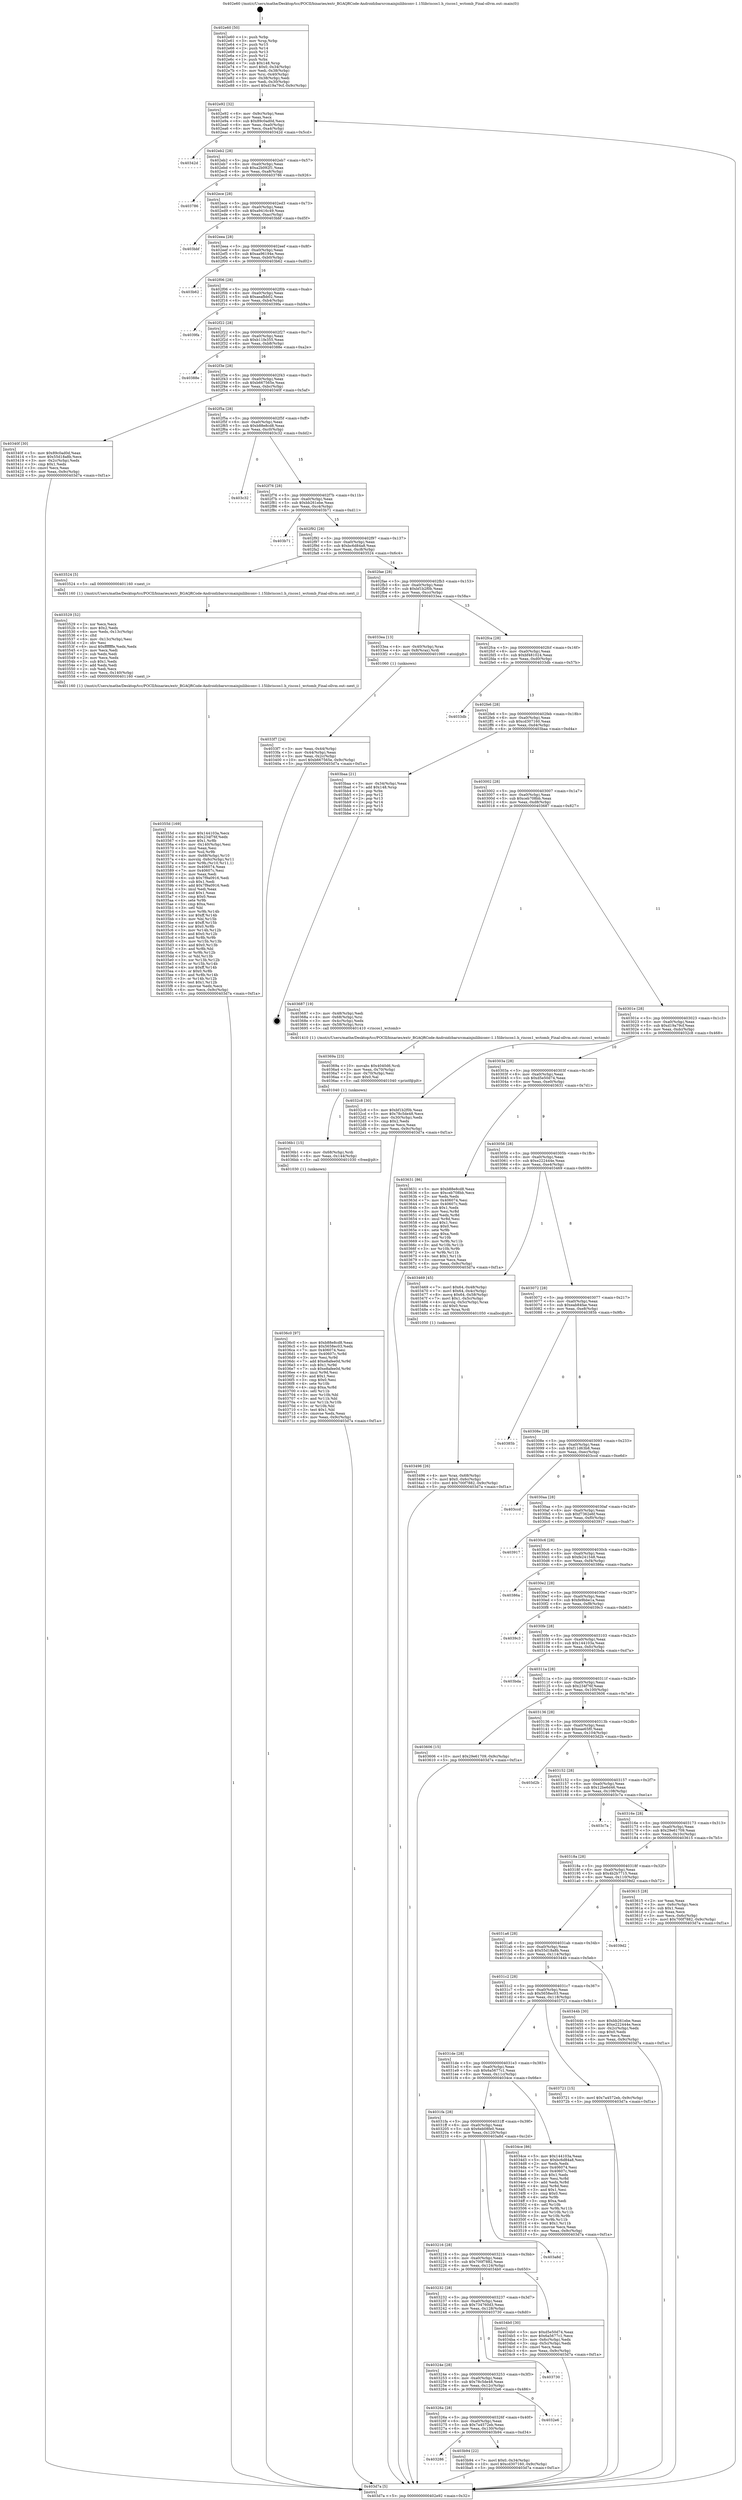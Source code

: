 digraph "0x402e60" {
  label = "0x402e60 (/mnt/c/Users/mathe/Desktop/tcc/POCII/binaries/extr_BGAQRCode-Androidzbarsrcmainjnilibiconv-1.15libriscos1.h_riscos1_wctomb_Final-ollvm.out::main(0))"
  labelloc = "t"
  node[shape=record]

  Entry [label="",width=0.3,height=0.3,shape=circle,fillcolor=black,style=filled]
  "0x402e92" [label="{
     0x402e92 [32]\l
     | [instrs]\l
     &nbsp;&nbsp;0x402e92 \<+6\>: mov -0x9c(%rbp),%eax\l
     &nbsp;&nbsp;0x402e98 \<+2\>: mov %eax,%ecx\l
     &nbsp;&nbsp;0x402e9a \<+6\>: sub $0x89c0ad0d,%ecx\l
     &nbsp;&nbsp;0x402ea0 \<+6\>: mov %eax,-0xa0(%rbp)\l
     &nbsp;&nbsp;0x402ea6 \<+6\>: mov %ecx,-0xa4(%rbp)\l
     &nbsp;&nbsp;0x402eac \<+6\>: je 000000000040342d \<main+0x5cd\>\l
  }"]
  "0x40342d" [label="{
     0x40342d\l
  }", style=dashed]
  "0x402eb2" [label="{
     0x402eb2 [28]\l
     | [instrs]\l
     &nbsp;&nbsp;0x402eb2 \<+5\>: jmp 0000000000402eb7 \<main+0x57\>\l
     &nbsp;&nbsp;0x402eb7 \<+6\>: mov -0xa0(%rbp),%eax\l
     &nbsp;&nbsp;0x402ebd \<+5\>: sub $0xa2b092f1,%eax\l
     &nbsp;&nbsp;0x402ec2 \<+6\>: mov %eax,-0xa8(%rbp)\l
     &nbsp;&nbsp;0x402ec8 \<+6\>: je 0000000000403786 \<main+0x926\>\l
  }"]
  Exit [label="",width=0.3,height=0.3,shape=circle,fillcolor=black,style=filled,peripheries=2]
  "0x403786" [label="{
     0x403786\l
  }", style=dashed]
  "0x402ece" [label="{
     0x402ece [28]\l
     | [instrs]\l
     &nbsp;&nbsp;0x402ece \<+5\>: jmp 0000000000402ed3 \<main+0x73\>\l
     &nbsp;&nbsp;0x402ed3 \<+6\>: mov -0xa0(%rbp),%eax\l
     &nbsp;&nbsp;0x402ed9 \<+5\>: sub $0xa9416c49,%eax\l
     &nbsp;&nbsp;0x402ede \<+6\>: mov %eax,-0xac(%rbp)\l
     &nbsp;&nbsp;0x402ee4 \<+6\>: je 0000000000403bbf \<main+0xd5f\>\l
  }"]
  "0x403286" [label="{
     0x403286\l
  }", style=dashed]
  "0x403bbf" [label="{
     0x403bbf\l
  }", style=dashed]
  "0x402eea" [label="{
     0x402eea [28]\l
     | [instrs]\l
     &nbsp;&nbsp;0x402eea \<+5\>: jmp 0000000000402eef \<main+0x8f\>\l
     &nbsp;&nbsp;0x402eef \<+6\>: mov -0xa0(%rbp),%eax\l
     &nbsp;&nbsp;0x402ef5 \<+5\>: sub $0xaa96194e,%eax\l
     &nbsp;&nbsp;0x402efa \<+6\>: mov %eax,-0xb0(%rbp)\l
     &nbsp;&nbsp;0x402f00 \<+6\>: je 0000000000403b62 \<main+0xd02\>\l
  }"]
  "0x403b94" [label="{
     0x403b94 [22]\l
     | [instrs]\l
     &nbsp;&nbsp;0x403b94 \<+7\>: movl $0x0,-0x34(%rbp)\l
     &nbsp;&nbsp;0x403b9b \<+10\>: movl $0xcd307160,-0x9c(%rbp)\l
     &nbsp;&nbsp;0x403ba5 \<+5\>: jmp 0000000000403d7a \<main+0xf1a\>\l
  }"]
  "0x403b62" [label="{
     0x403b62\l
  }", style=dashed]
  "0x402f06" [label="{
     0x402f06 [28]\l
     | [instrs]\l
     &nbsp;&nbsp;0x402f06 \<+5\>: jmp 0000000000402f0b \<main+0xab\>\l
     &nbsp;&nbsp;0x402f0b \<+6\>: mov -0xa0(%rbp),%eax\l
     &nbsp;&nbsp;0x402f11 \<+5\>: sub $0xaeafbb02,%eax\l
     &nbsp;&nbsp;0x402f16 \<+6\>: mov %eax,-0xb4(%rbp)\l
     &nbsp;&nbsp;0x402f1c \<+6\>: je 00000000004039fa \<main+0xb9a\>\l
  }"]
  "0x40326a" [label="{
     0x40326a [28]\l
     | [instrs]\l
     &nbsp;&nbsp;0x40326a \<+5\>: jmp 000000000040326f \<main+0x40f\>\l
     &nbsp;&nbsp;0x40326f \<+6\>: mov -0xa0(%rbp),%eax\l
     &nbsp;&nbsp;0x403275 \<+5\>: sub $0x7a4572eb,%eax\l
     &nbsp;&nbsp;0x40327a \<+6\>: mov %eax,-0x130(%rbp)\l
     &nbsp;&nbsp;0x403280 \<+6\>: je 0000000000403b94 \<main+0xd34\>\l
  }"]
  "0x4039fa" [label="{
     0x4039fa\l
  }", style=dashed]
  "0x402f22" [label="{
     0x402f22 [28]\l
     | [instrs]\l
     &nbsp;&nbsp;0x402f22 \<+5\>: jmp 0000000000402f27 \<main+0xc7\>\l
     &nbsp;&nbsp;0x402f27 \<+6\>: mov -0xa0(%rbp),%eax\l
     &nbsp;&nbsp;0x402f2d \<+5\>: sub $0xb11fe355,%eax\l
     &nbsp;&nbsp;0x402f32 \<+6\>: mov %eax,-0xb8(%rbp)\l
     &nbsp;&nbsp;0x402f38 \<+6\>: je 000000000040388e \<main+0xa2e\>\l
  }"]
  "0x4032e6" [label="{
     0x4032e6\l
  }", style=dashed]
  "0x40388e" [label="{
     0x40388e\l
  }", style=dashed]
  "0x402f3e" [label="{
     0x402f3e [28]\l
     | [instrs]\l
     &nbsp;&nbsp;0x402f3e \<+5\>: jmp 0000000000402f43 \<main+0xe3\>\l
     &nbsp;&nbsp;0x402f43 \<+6\>: mov -0xa0(%rbp),%eax\l
     &nbsp;&nbsp;0x402f49 \<+5\>: sub $0xb667565e,%eax\l
     &nbsp;&nbsp;0x402f4e \<+6\>: mov %eax,-0xbc(%rbp)\l
     &nbsp;&nbsp;0x402f54 \<+6\>: je 000000000040340f \<main+0x5af\>\l
  }"]
  "0x40324e" [label="{
     0x40324e [28]\l
     | [instrs]\l
     &nbsp;&nbsp;0x40324e \<+5\>: jmp 0000000000403253 \<main+0x3f3\>\l
     &nbsp;&nbsp;0x403253 \<+6\>: mov -0xa0(%rbp),%eax\l
     &nbsp;&nbsp;0x403259 \<+5\>: sub $0x78c5de48,%eax\l
     &nbsp;&nbsp;0x40325e \<+6\>: mov %eax,-0x12c(%rbp)\l
     &nbsp;&nbsp;0x403264 \<+6\>: je 00000000004032e6 \<main+0x486\>\l
  }"]
  "0x40340f" [label="{
     0x40340f [30]\l
     | [instrs]\l
     &nbsp;&nbsp;0x40340f \<+5\>: mov $0x89c0ad0d,%eax\l
     &nbsp;&nbsp;0x403414 \<+5\>: mov $0x55d18a8b,%ecx\l
     &nbsp;&nbsp;0x403419 \<+3\>: mov -0x2c(%rbp),%edx\l
     &nbsp;&nbsp;0x40341c \<+3\>: cmp $0x1,%edx\l
     &nbsp;&nbsp;0x40341f \<+3\>: cmovl %ecx,%eax\l
     &nbsp;&nbsp;0x403422 \<+6\>: mov %eax,-0x9c(%rbp)\l
     &nbsp;&nbsp;0x403428 \<+5\>: jmp 0000000000403d7a \<main+0xf1a\>\l
  }"]
  "0x402f5a" [label="{
     0x402f5a [28]\l
     | [instrs]\l
     &nbsp;&nbsp;0x402f5a \<+5\>: jmp 0000000000402f5f \<main+0xff\>\l
     &nbsp;&nbsp;0x402f5f \<+6\>: mov -0xa0(%rbp),%eax\l
     &nbsp;&nbsp;0x402f65 \<+5\>: sub $0xb88e8cd8,%eax\l
     &nbsp;&nbsp;0x402f6a \<+6\>: mov %eax,-0xc0(%rbp)\l
     &nbsp;&nbsp;0x402f70 \<+6\>: je 0000000000403c32 \<main+0xdd2\>\l
  }"]
  "0x403730" [label="{
     0x403730\l
  }", style=dashed]
  "0x403c32" [label="{
     0x403c32\l
  }", style=dashed]
  "0x402f76" [label="{
     0x402f76 [28]\l
     | [instrs]\l
     &nbsp;&nbsp;0x402f76 \<+5\>: jmp 0000000000402f7b \<main+0x11b\>\l
     &nbsp;&nbsp;0x402f7b \<+6\>: mov -0xa0(%rbp),%eax\l
     &nbsp;&nbsp;0x402f81 \<+5\>: sub $0xbb261ebe,%eax\l
     &nbsp;&nbsp;0x402f86 \<+6\>: mov %eax,-0xc4(%rbp)\l
     &nbsp;&nbsp;0x402f8c \<+6\>: je 0000000000403b71 \<main+0xd11\>\l
  }"]
  "0x4036c0" [label="{
     0x4036c0 [97]\l
     | [instrs]\l
     &nbsp;&nbsp;0x4036c0 \<+5\>: mov $0xb88e8cd8,%eax\l
     &nbsp;&nbsp;0x4036c5 \<+5\>: mov $0x5658ec03,%edx\l
     &nbsp;&nbsp;0x4036ca \<+7\>: mov 0x406074,%esi\l
     &nbsp;&nbsp;0x4036d1 \<+8\>: mov 0x40607c,%r8d\l
     &nbsp;&nbsp;0x4036d9 \<+3\>: mov %esi,%r9d\l
     &nbsp;&nbsp;0x4036dc \<+7\>: add $0xe8afee0d,%r9d\l
     &nbsp;&nbsp;0x4036e3 \<+4\>: sub $0x1,%r9d\l
     &nbsp;&nbsp;0x4036e7 \<+7\>: sub $0xe8afee0d,%r9d\l
     &nbsp;&nbsp;0x4036ee \<+4\>: imul %r9d,%esi\l
     &nbsp;&nbsp;0x4036f2 \<+3\>: and $0x1,%esi\l
     &nbsp;&nbsp;0x4036f5 \<+3\>: cmp $0x0,%esi\l
     &nbsp;&nbsp;0x4036f8 \<+4\>: sete %r10b\l
     &nbsp;&nbsp;0x4036fc \<+4\>: cmp $0xa,%r8d\l
     &nbsp;&nbsp;0x403700 \<+4\>: setl %r11b\l
     &nbsp;&nbsp;0x403704 \<+3\>: mov %r10b,%bl\l
     &nbsp;&nbsp;0x403707 \<+3\>: and %r11b,%bl\l
     &nbsp;&nbsp;0x40370a \<+3\>: xor %r11b,%r10b\l
     &nbsp;&nbsp;0x40370d \<+3\>: or %r10b,%bl\l
     &nbsp;&nbsp;0x403710 \<+3\>: test $0x1,%bl\l
     &nbsp;&nbsp;0x403713 \<+3\>: cmovne %edx,%eax\l
     &nbsp;&nbsp;0x403716 \<+6\>: mov %eax,-0x9c(%rbp)\l
     &nbsp;&nbsp;0x40371c \<+5\>: jmp 0000000000403d7a \<main+0xf1a\>\l
  }"]
  "0x403b71" [label="{
     0x403b71\l
  }", style=dashed]
  "0x402f92" [label="{
     0x402f92 [28]\l
     | [instrs]\l
     &nbsp;&nbsp;0x402f92 \<+5\>: jmp 0000000000402f97 \<main+0x137\>\l
     &nbsp;&nbsp;0x402f97 \<+6\>: mov -0xa0(%rbp),%eax\l
     &nbsp;&nbsp;0x402f9d \<+5\>: sub $0xbc6d84a8,%eax\l
     &nbsp;&nbsp;0x402fa2 \<+6\>: mov %eax,-0xc8(%rbp)\l
     &nbsp;&nbsp;0x402fa8 \<+6\>: je 0000000000403524 \<main+0x6c4\>\l
  }"]
  "0x4036b1" [label="{
     0x4036b1 [15]\l
     | [instrs]\l
     &nbsp;&nbsp;0x4036b1 \<+4\>: mov -0x68(%rbp),%rdi\l
     &nbsp;&nbsp;0x4036b5 \<+6\>: mov %eax,-0x144(%rbp)\l
     &nbsp;&nbsp;0x4036bb \<+5\>: call 0000000000401030 \<free@plt\>\l
     | [calls]\l
     &nbsp;&nbsp;0x401030 \{1\} (unknown)\l
  }"]
  "0x403524" [label="{
     0x403524 [5]\l
     | [instrs]\l
     &nbsp;&nbsp;0x403524 \<+5\>: call 0000000000401160 \<next_i\>\l
     | [calls]\l
     &nbsp;&nbsp;0x401160 \{1\} (/mnt/c/Users/mathe/Desktop/tcc/POCII/binaries/extr_BGAQRCode-Androidzbarsrcmainjnilibiconv-1.15libriscos1.h_riscos1_wctomb_Final-ollvm.out::next_i)\l
  }"]
  "0x402fae" [label="{
     0x402fae [28]\l
     | [instrs]\l
     &nbsp;&nbsp;0x402fae \<+5\>: jmp 0000000000402fb3 \<main+0x153\>\l
     &nbsp;&nbsp;0x402fb3 \<+6\>: mov -0xa0(%rbp),%eax\l
     &nbsp;&nbsp;0x402fb9 \<+5\>: sub $0xbf1b2f0b,%eax\l
     &nbsp;&nbsp;0x402fbe \<+6\>: mov %eax,-0xcc(%rbp)\l
     &nbsp;&nbsp;0x402fc4 \<+6\>: je 00000000004033ea \<main+0x58a\>\l
  }"]
  "0x40369a" [label="{
     0x40369a [23]\l
     | [instrs]\l
     &nbsp;&nbsp;0x40369a \<+10\>: movabs $0x4040d6,%rdi\l
     &nbsp;&nbsp;0x4036a4 \<+3\>: mov %eax,-0x70(%rbp)\l
     &nbsp;&nbsp;0x4036a7 \<+3\>: mov -0x70(%rbp),%esi\l
     &nbsp;&nbsp;0x4036aa \<+2\>: mov $0x0,%al\l
     &nbsp;&nbsp;0x4036ac \<+5\>: call 0000000000401040 \<printf@plt\>\l
     | [calls]\l
     &nbsp;&nbsp;0x401040 \{1\} (unknown)\l
  }"]
  "0x4033ea" [label="{
     0x4033ea [13]\l
     | [instrs]\l
     &nbsp;&nbsp;0x4033ea \<+4\>: mov -0x40(%rbp),%rax\l
     &nbsp;&nbsp;0x4033ee \<+4\>: mov 0x8(%rax),%rdi\l
     &nbsp;&nbsp;0x4033f2 \<+5\>: call 0000000000401060 \<atoi@plt\>\l
     | [calls]\l
     &nbsp;&nbsp;0x401060 \{1\} (unknown)\l
  }"]
  "0x402fca" [label="{
     0x402fca [28]\l
     | [instrs]\l
     &nbsp;&nbsp;0x402fca \<+5\>: jmp 0000000000402fcf \<main+0x16f\>\l
     &nbsp;&nbsp;0x402fcf \<+6\>: mov -0xa0(%rbp),%eax\l
     &nbsp;&nbsp;0x402fd5 \<+5\>: sub $0xbf481024,%eax\l
     &nbsp;&nbsp;0x402fda \<+6\>: mov %eax,-0xd0(%rbp)\l
     &nbsp;&nbsp;0x402fe0 \<+6\>: je 00000000004033db \<main+0x57b\>\l
  }"]
  "0x40355d" [label="{
     0x40355d [169]\l
     | [instrs]\l
     &nbsp;&nbsp;0x40355d \<+5\>: mov $0x144103a,%ecx\l
     &nbsp;&nbsp;0x403562 \<+5\>: mov $0x234f76f,%edx\l
     &nbsp;&nbsp;0x403567 \<+3\>: mov $0x1,%r8b\l
     &nbsp;&nbsp;0x40356a \<+6\>: mov -0x140(%rbp),%esi\l
     &nbsp;&nbsp;0x403570 \<+3\>: imul %eax,%esi\l
     &nbsp;&nbsp;0x403573 \<+3\>: mov %sil,%r9b\l
     &nbsp;&nbsp;0x403576 \<+4\>: mov -0x68(%rbp),%r10\l
     &nbsp;&nbsp;0x40357a \<+4\>: movslq -0x6c(%rbp),%r11\l
     &nbsp;&nbsp;0x40357e \<+4\>: mov %r9b,(%r10,%r11,1)\l
     &nbsp;&nbsp;0x403582 \<+7\>: mov 0x406074,%eax\l
     &nbsp;&nbsp;0x403589 \<+7\>: mov 0x40607c,%esi\l
     &nbsp;&nbsp;0x403590 \<+2\>: mov %eax,%edi\l
     &nbsp;&nbsp;0x403592 \<+6\>: sub $0x7f9a0916,%edi\l
     &nbsp;&nbsp;0x403598 \<+3\>: sub $0x1,%edi\l
     &nbsp;&nbsp;0x40359b \<+6\>: add $0x7f9a0916,%edi\l
     &nbsp;&nbsp;0x4035a1 \<+3\>: imul %edi,%eax\l
     &nbsp;&nbsp;0x4035a4 \<+3\>: and $0x1,%eax\l
     &nbsp;&nbsp;0x4035a7 \<+3\>: cmp $0x0,%eax\l
     &nbsp;&nbsp;0x4035aa \<+4\>: sete %r9b\l
     &nbsp;&nbsp;0x4035ae \<+3\>: cmp $0xa,%esi\l
     &nbsp;&nbsp;0x4035b1 \<+3\>: setl %bl\l
     &nbsp;&nbsp;0x4035b4 \<+3\>: mov %r9b,%r14b\l
     &nbsp;&nbsp;0x4035b7 \<+4\>: xor $0xff,%r14b\l
     &nbsp;&nbsp;0x4035bb \<+3\>: mov %bl,%r15b\l
     &nbsp;&nbsp;0x4035be \<+4\>: xor $0xff,%r15b\l
     &nbsp;&nbsp;0x4035c2 \<+4\>: xor $0x0,%r8b\l
     &nbsp;&nbsp;0x4035c6 \<+3\>: mov %r14b,%r12b\l
     &nbsp;&nbsp;0x4035c9 \<+4\>: and $0x0,%r12b\l
     &nbsp;&nbsp;0x4035cd \<+3\>: and %r8b,%r9b\l
     &nbsp;&nbsp;0x4035d0 \<+3\>: mov %r15b,%r13b\l
     &nbsp;&nbsp;0x4035d3 \<+4\>: and $0x0,%r13b\l
     &nbsp;&nbsp;0x4035d7 \<+3\>: and %r8b,%bl\l
     &nbsp;&nbsp;0x4035da \<+3\>: or %r9b,%r12b\l
     &nbsp;&nbsp;0x4035dd \<+3\>: or %bl,%r13b\l
     &nbsp;&nbsp;0x4035e0 \<+3\>: xor %r13b,%r12b\l
     &nbsp;&nbsp;0x4035e3 \<+3\>: or %r15b,%r14b\l
     &nbsp;&nbsp;0x4035e6 \<+4\>: xor $0xff,%r14b\l
     &nbsp;&nbsp;0x4035ea \<+4\>: or $0x0,%r8b\l
     &nbsp;&nbsp;0x4035ee \<+3\>: and %r8b,%r14b\l
     &nbsp;&nbsp;0x4035f1 \<+3\>: or %r14b,%r12b\l
     &nbsp;&nbsp;0x4035f4 \<+4\>: test $0x1,%r12b\l
     &nbsp;&nbsp;0x4035f8 \<+3\>: cmovne %edx,%ecx\l
     &nbsp;&nbsp;0x4035fb \<+6\>: mov %ecx,-0x9c(%rbp)\l
     &nbsp;&nbsp;0x403601 \<+5\>: jmp 0000000000403d7a \<main+0xf1a\>\l
  }"]
  "0x4033db" [label="{
     0x4033db\l
  }", style=dashed]
  "0x402fe6" [label="{
     0x402fe6 [28]\l
     | [instrs]\l
     &nbsp;&nbsp;0x402fe6 \<+5\>: jmp 0000000000402feb \<main+0x18b\>\l
     &nbsp;&nbsp;0x402feb \<+6\>: mov -0xa0(%rbp),%eax\l
     &nbsp;&nbsp;0x402ff1 \<+5\>: sub $0xcd307160,%eax\l
     &nbsp;&nbsp;0x402ff6 \<+6\>: mov %eax,-0xd4(%rbp)\l
     &nbsp;&nbsp;0x402ffc \<+6\>: je 0000000000403baa \<main+0xd4a\>\l
  }"]
  "0x403529" [label="{
     0x403529 [52]\l
     | [instrs]\l
     &nbsp;&nbsp;0x403529 \<+2\>: xor %ecx,%ecx\l
     &nbsp;&nbsp;0x40352b \<+5\>: mov $0x2,%edx\l
     &nbsp;&nbsp;0x403530 \<+6\>: mov %edx,-0x13c(%rbp)\l
     &nbsp;&nbsp;0x403536 \<+1\>: cltd\l
     &nbsp;&nbsp;0x403537 \<+6\>: mov -0x13c(%rbp),%esi\l
     &nbsp;&nbsp;0x40353d \<+2\>: idiv %esi\l
     &nbsp;&nbsp;0x40353f \<+6\>: imul $0xfffffffe,%edx,%edx\l
     &nbsp;&nbsp;0x403545 \<+2\>: mov %ecx,%edi\l
     &nbsp;&nbsp;0x403547 \<+2\>: sub %edx,%edi\l
     &nbsp;&nbsp;0x403549 \<+2\>: mov %ecx,%edx\l
     &nbsp;&nbsp;0x40354b \<+3\>: sub $0x1,%edx\l
     &nbsp;&nbsp;0x40354e \<+2\>: add %edx,%edi\l
     &nbsp;&nbsp;0x403550 \<+2\>: sub %edi,%ecx\l
     &nbsp;&nbsp;0x403552 \<+6\>: mov %ecx,-0x140(%rbp)\l
     &nbsp;&nbsp;0x403558 \<+5\>: call 0000000000401160 \<next_i\>\l
     | [calls]\l
     &nbsp;&nbsp;0x401160 \{1\} (/mnt/c/Users/mathe/Desktop/tcc/POCII/binaries/extr_BGAQRCode-Androidzbarsrcmainjnilibiconv-1.15libriscos1.h_riscos1_wctomb_Final-ollvm.out::next_i)\l
  }"]
  "0x403baa" [label="{
     0x403baa [21]\l
     | [instrs]\l
     &nbsp;&nbsp;0x403baa \<+3\>: mov -0x34(%rbp),%eax\l
     &nbsp;&nbsp;0x403bad \<+7\>: add $0x148,%rsp\l
     &nbsp;&nbsp;0x403bb4 \<+1\>: pop %rbx\l
     &nbsp;&nbsp;0x403bb5 \<+2\>: pop %r12\l
     &nbsp;&nbsp;0x403bb7 \<+2\>: pop %r13\l
     &nbsp;&nbsp;0x403bb9 \<+2\>: pop %r14\l
     &nbsp;&nbsp;0x403bbb \<+2\>: pop %r15\l
     &nbsp;&nbsp;0x403bbd \<+1\>: pop %rbp\l
     &nbsp;&nbsp;0x403bbe \<+1\>: ret\l
  }"]
  "0x403002" [label="{
     0x403002 [28]\l
     | [instrs]\l
     &nbsp;&nbsp;0x403002 \<+5\>: jmp 0000000000403007 \<main+0x1a7\>\l
     &nbsp;&nbsp;0x403007 \<+6\>: mov -0xa0(%rbp),%eax\l
     &nbsp;&nbsp;0x40300d \<+5\>: sub $0xceb708bb,%eax\l
     &nbsp;&nbsp;0x403012 \<+6\>: mov %eax,-0xd8(%rbp)\l
     &nbsp;&nbsp;0x403018 \<+6\>: je 0000000000403687 \<main+0x827\>\l
  }"]
  "0x403232" [label="{
     0x403232 [28]\l
     | [instrs]\l
     &nbsp;&nbsp;0x403232 \<+5\>: jmp 0000000000403237 \<main+0x3d7\>\l
     &nbsp;&nbsp;0x403237 \<+6\>: mov -0xa0(%rbp),%eax\l
     &nbsp;&nbsp;0x40323d \<+5\>: sub $0x734760d3,%eax\l
     &nbsp;&nbsp;0x403242 \<+6\>: mov %eax,-0x128(%rbp)\l
     &nbsp;&nbsp;0x403248 \<+6\>: je 0000000000403730 \<main+0x8d0\>\l
  }"]
  "0x403687" [label="{
     0x403687 [19]\l
     | [instrs]\l
     &nbsp;&nbsp;0x403687 \<+3\>: mov -0x48(%rbp),%edi\l
     &nbsp;&nbsp;0x40368a \<+4\>: mov -0x68(%rbp),%rsi\l
     &nbsp;&nbsp;0x40368e \<+3\>: mov -0x4c(%rbp),%edx\l
     &nbsp;&nbsp;0x403691 \<+4\>: mov -0x58(%rbp),%rcx\l
     &nbsp;&nbsp;0x403695 \<+5\>: call 0000000000401410 \<riscos1_wctomb\>\l
     | [calls]\l
     &nbsp;&nbsp;0x401410 \{1\} (/mnt/c/Users/mathe/Desktop/tcc/POCII/binaries/extr_BGAQRCode-Androidzbarsrcmainjnilibiconv-1.15libriscos1.h_riscos1_wctomb_Final-ollvm.out::riscos1_wctomb)\l
  }"]
  "0x40301e" [label="{
     0x40301e [28]\l
     | [instrs]\l
     &nbsp;&nbsp;0x40301e \<+5\>: jmp 0000000000403023 \<main+0x1c3\>\l
     &nbsp;&nbsp;0x403023 \<+6\>: mov -0xa0(%rbp),%eax\l
     &nbsp;&nbsp;0x403029 \<+5\>: sub $0xd19a79cf,%eax\l
     &nbsp;&nbsp;0x40302e \<+6\>: mov %eax,-0xdc(%rbp)\l
     &nbsp;&nbsp;0x403034 \<+6\>: je 00000000004032c8 \<main+0x468\>\l
  }"]
  "0x4034b0" [label="{
     0x4034b0 [30]\l
     | [instrs]\l
     &nbsp;&nbsp;0x4034b0 \<+5\>: mov $0xd5e50d74,%eax\l
     &nbsp;&nbsp;0x4034b5 \<+5\>: mov $0x6a5677c1,%ecx\l
     &nbsp;&nbsp;0x4034ba \<+3\>: mov -0x6c(%rbp),%edx\l
     &nbsp;&nbsp;0x4034bd \<+3\>: cmp -0x5c(%rbp),%edx\l
     &nbsp;&nbsp;0x4034c0 \<+3\>: cmovl %ecx,%eax\l
     &nbsp;&nbsp;0x4034c3 \<+6\>: mov %eax,-0x9c(%rbp)\l
     &nbsp;&nbsp;0x4034c9 \<+5\>: jmp 0000000000403d7a \<main+0xf1a\>\l
  }"]
  "0x4032c8" [label="{
     0x4032c8 [30]\l
     | [instrs]\l
     &nbsp;&nbsp;0x4032c8 \<+5\>: mov $0xbf1b2f0b,%eax\l
     &nbsp;&nbsp;0x4032cd \<+5\>: mov $0x78c5de48,%ecx\l
     &nbsp;&nbsp;0x4032d2 \<+3\>: mov -0x30(%rbp),%edx\l
     &nbsp;&nbsp;0x4032d5 \<+3\>: cmp $0x2,%edx\l
     &nbsp;&nbsp;0x4032d8 \<+3\>: cmovne %ecx,%eax\l
     &nbsp;&nbsp;0x4032db \<+6\>: mov %eax,-0x9c(%rbp)\l
     &nbsp;&nbsp;0x4032e1 \<+5\>: jmp 0000000000403d7a \<main+0xf1a\>\l
  }"]
  "0x40303a" [label="{
     0x40303a [28]\l
     | [instrs]\l
     &nbsp;&nbsp;0x40303a \<+5\>: jmp 000000000040303f \<main+0x1df\>\l
     &nbsp;&nbsp;0x40303f \<+6\>: mov -0xa0(%rbp),%eax\l
     &nbsp;&nbsp;0x403045 \<+5\>: sub $0xd5e50d74,%eax\l
     &nbsp;&nbsp;0x40304a \<+6\>: mov %eax,-0xe0(%rbp)\l
     &nbsp;&nbsp;0x403050 \<+6\>: je 0000000000403631 \<main+0x7d1\>\l
  }"]
  "0x403d7a" [label="{
     0x403d7a [5]\l
     | [instrs]\l
     &nbsp;&nbsp;0x403d7a \<+5\>: jmp 0000000000402e92 \<main+0x32\>\l
  }"]
  "0x402e60" [label="{
     0x402e60 [50]\l
     | [instrs]\l
     &nbsp;&nbsp;0x402e60 \<+1\>: push %rbp\l
     &nbsp;&nbsp;0x402e61 \<+3\>: mov %rsp,%rbp\l
     &nbsp;&nbsp;0x402e64 \<+2\>: push %r15\l
     &nbsp;&nbsp;0x402e66 \<+2\>: push %r14\l
     &nbsp;&nbsp;0x402e68 \<+2\>: push %r13\l
     &nbsp;&nbsp;0x402e6a \<+2\>: push %r12\l
     &nbsp;&nbsp;0x402e6c \<+1\>: push %rbx\l
     &nbsp;&nbsp;0x402e6d \<+7\>: sub $0x148,%rsp\l
     &nbsp;&nbsp;0x402e74 \<+7\>: movl $0x0,-0x34(%rbp)\l
     &nbsp;&nbsp;0x402e7b \<+3\>: mov %edi,-0x38(%rbp)\l
     &nbsp;&nbsp;0x402e7e \<+4\>: mov %rsi,-0x40(%rbp)\l
     &nbsp;&nbsp;0x402e82 \<+3\>: mov -0x38(%rbp),%edi\l
     &nbsp;&nbsp;0x402e85 \<+3\>: mov %edi,-0x30(%rbp)\l
     &nbsp;&nbsp;0x402e88 \<+10\>: movl $0xd19a79cf,-0x9c(%rbp)\l
  }"]
  "0x4033f7" [label="{
     0x4033f7 [24]\l
     | [instrs]\l
     &nbsp;&nbsp;0x4033f7 \<+3\>: mov %eax,-0x44(%rbp)\l
     &nbsp;&nbsp;0x4033fa \<+3\>: mov -0x44(%rbp),%eax\l
     &nbsp;&nbsp;0x4033fd \<+3\>: mov %eax,-0x2c(%rbp)\l
     &nbsp;&nbsp;0x403400 \<+10\>: movl $0xb667565e,-0x9c(%rbp)\l
     &nbsp;&nbsp;0x40340a \<+5\>: jmp 0000000000403d7a \<main+0xf1a\>\l
  }"]
  "0x403216" [label="{
     0x403216 [28]\l
     | [instrs]\l
     &nbsp;&nbsp;0x403216 \<+5\>: jmp 000000000040321b \<main+0x3bb\>\l
     &nbsp;&nbsp;0x40321b \<+6\>: mov -0xa0(%rbp),%eax\l
     &nbsp;&nbsp;0x403221 \<+5\>: sub $0x700f7882,%eax\l
     &nbsp;&nbsp;0x403226 \<+6\>: mov %eax,-0x124(%rbp)\l
     &nbsp;&nbsp;0x40322c \<+6\>: je 00000000004034b0 \<main+0x650\>\l
  }"]
  "0x403631" [label="{
     0x403631 [86]\l
     | [instrs]\l
     &nbsp;&nbsp;0x403631 \<+5\>: mov $0xb88e8cd8,%eax\l
     &nbsp;&nbsp;0x403636 \<+5\>: mov $0xceb708bb,%ecx\l
     &nbsp;&nbsp;0x40363b \<+2\>: xor %edx,%edx\l
     &nbsp;&nbsp;0x40363d \<+7\>: mov 0x406074,%esi\l
     &nbsp;&nbsp;0x403644 \<+7\>: mov 0x40607c,%edi\l
     &nbsp;&nbsp;0x40364b \<+3\>: sub $0x1,%edx\l
     &nbsp;&nbsp;0x40364e \<+3\>: mov %esi,%r8d\l
     &nbsp;&nbsp;0x403651 \<+3\>: add %edx,%r8d\l
     &nbsp;&nbsp;0x403654 \<+4\>: imul %r8d,%esi\l
     &nbsp;&nbsp;0x403658 \<+3\>: and $0x1,%esi\l
     &nbsp;&nbsp;0x40365b \<+3\>: cmp $0x0,%esi\l
     &nbsp;&nbsp;0x40365e \<+4\>: sete %r9b\l
     &nbsp;&nbsp;0x403662 \<+3\>: cmp $0xa,%edi\l
     &nbsp;&nbsp;0x403665 \<+4\>: setl %r10b\l
     &nbsp;&nbsp;0x403669 \<+3\>: mov %r9b,%r11b\l
     &nbsp;&nbsp;0x40366c \<+3\>: and %r10b,%r11b\l
     &nbsp;&nbsp;0x40366f \<+3\>: xor %r10b,%r9b\l
     &nbsp;&nbsp;0x403672 \<+3\>: or %r9b,%r11b\l
     &nbsp;&nbsp;0x403675 \<+4\>: test $0x1,%r11b\l
     &nbsp;&nbsp;0x403679 \<+3\>: cmovne %ecx,%eax\l
     &nbsp;&nbsp;0x40367c \<+6\>: mov %eax,-0x9c(%rbp)\l
     &nbsp;&nbsp;0x403682 \<+5\>: jmp 0000000000403d7a \<main+0xf1a\>\l
  }"]
  "0x403056" [label="{
     0x403056 [28]\l
     | [instrs]\l
     &nbsp;&nbsp;0x403056 \<+5\>: jmp 000000000040305b \<main+0x1fb\>\l
     &nbsp;&nbsp;0x40305b \<+6\>: mov -0xa0(%rbp),%eax\l
     &nbsp;&nbsp;0x403061 \<+5\>: sub $0xe222444e,%eax\l
     &nbsp;&nbsp;0x403066 \<+6\>: mov %eax,-0xe4(%rbp)\l
     &nbsp;&nbsp;0x40306c \<+6\>: je 0000000000403469 \<main+0x609\>\l
  }"]
  "0x403a8d" [label="{
     0x403a8d\l
  }", style=dashed]
  "0x403469" [label="{
     0x403469 [45]\l
     | [instrs]\l
     &nbsp;&nbsp;0x403469 \<+7\>: movl $0x64,-0x48(%rbp)\l
     &nbsp;&nbsp;0x403470 \<+7\>: movl $0x64,-0x4c(%rbp)\l
     &nbsp;&nbsp;0x403477 \<+8\>: movq $0x64,-0x58(%rbp)\l
     &nbsp;&nbsp;0x40347f \<+7\>: movl $0x1,-0x5c(%rbp)\l
     &nbsp;&nbsp;0x403486 \<+4\>: movslq -0x5c(%rbp),%rax\l
     &nbsp;&nbsp;0x40348a \<+4\>: shl $0x0,%rax\l
     &nbsp;&nbsp;0x40348e \<+3\>: mov %rax,%rdi\l
     &nbsp;&nbsp;0x403491 \<+5\>: call 0000000000401050 \<malloc@plt\>\l
     | [calls]\l
     &nbsp;&nbsp;0x401050 \{1\} (unknown)\l
  }"]
  "0x403072" [label="{
     0x403072 [28]\l
     | [instrs]\l
     &nbsp;&nbsp;0x403072 \<+5\>: jmp 0000000000403077 \<main+0x217\>\l
     &nbsp;&nbsp;0x403077 \<+6\>: mov -0xa0(%rbp),%eax\l
     &nbsp;&nbsp;0x40307d \<+5\>: sub $0xeab84fae,%eax\l
     &nbsp;&nbsp;0x403082 \<+6\>: mov %eax,-0xe8(%rbp)\l
     &nbsp;&nbsp;0x403088 \<+6\>: je 000000000040385b \<main+0x9fb\>\l
  }"]
  "0x4031fa" [label="{
     0x4031fa [28]\l
     | [instrs]\l
     &nbsp;&nbsp;0x4031fa \<+5\>: jmp 00000000004031ff \<main+0x39f\>\l
     &nbsp;&nbsp;0x4031ff \<+6\>: mov -0xa0(%rbp),%eax\l
     &nbsp;&nbsp;0x403205 \<+5\>: sub $0x6eb08fe0,%eax\l
     &nbsp;&nbsp;0x40320a \<+6\>: mov %eax,-0x120(%rbp)\l
     &nbsp;&nbsp;0x403210 \<+6\>: je 0000000000403a8d \<main+0xc2d\>\l
  }"]
  "0x40385b" [label="{
     0x40385b\l
  }", style=dashed]
  "0x40308e" [label="{
     0x40308e [28]\l
     | [instrs]\l
     &nbsp;&nbsp;0x40308e \<+5\>: jmp 0000000000403093 \<main+0x233\>\l
     &nbsp;&nbsp;0x403093 \<+6\>: mov -0xa0(%rbp),%eax\l
     &nbsp;&nbsp;0x403099 \<+5\>: sub $0xf11d63b8,%eax\l
     &nbsp;&nbsp;0x40309e \<+6\>: mov %eax,-0xec(%rbp)\l
     &nbsp;&nbsp;0x4030a4 \<+6\>: je 0000000000403ccd \<main+0xe6d\>\l
  }"]
  "0x4034ce" [label="{
     0x4034ce [86]\l
     | [instrs]\l
     &nbsp;&nbsp;0x4034ce \<+5\>: mov $0x144103a,%eax\l
     &nbsp;&nbsp;0x4034d3 \<+5\>: mov $0xbc6d84a8,%ecx\l
     &nbsp;&nbsp;0x4034d8 \<+2\>: xor %edx,%edx\l
     &nbsp;&nbsp;0x4034da \<+7\>: mov 0x406074,%esi\l
     &nbsp;&nbsp;0x4034e1 \<+7\>: mov 0x40607c,%edi\l
     &nbsp;&nbsp;0x4034e8 \<+3\>: sub $0x1,%edx\l
     &nbsp;&nbsp;0x4034eb \<+3\>: mov %esi,%r8d\l
     &nbsp;&nbsp;0x4034ee \<+3\>: add %edx,%r8d\l
     &nbsp;&nbsp;0x4034f1 \<+4\>: imul %r8d,%esi\l
     &nbsp;&nbsp;0x4034f5 \<+3\>: and $0x1,%esi\l
     &nbsp;&nbsp;0x4034f8 \<+3\>: cmp $0x0,%esi\l
     &nbsp;&nbsp;0x4034fb \<+4\>: sete %r9b\l
     &nbsp;&nbsp;0x4034ff \<+3\>: cmp $0xa,%edi\l
     &nbsp;&nbsp;0x403502 \<+4\>: setl %r10b\l
     &nbsp;&nbsp;0x403506 \<+3\>: mov %r9b,%r11b\l
     &nbsp;&nbsp;0x403509 \<+3\>: and %r10b,%r11b\l
     &nbsp;&nbsp;0x40350c \<+3\>: xor %r10b,%r9b\l
     &nbsp;&nbsp;0x40350f \<+3\>: or %r9b,%r11b\l
     &nbsp;&nbsp;0x403512 \<+4\>: test $0x1,%r11b\l
     &nbsp;&nbsp;0x403516 \<+3\>: cmovne %ecx,%eax\l
     &nbsp;&nbsp;0x403519 \<+6\>: mov %eax,-0x9c(%rbp)\l
     &nbsp;&nbsp;0x40351f \<+5\>: jmp 0000000000403d7a \<main+0xf1a\>\l
  }"]
  "0x403ccd" [label="{
     0x403ccd\l
  }", style=dashed]
  "0x4030aa" [label="{
     0x4030aa [28]\l
     | [instrs]\l
     &nbsp;&nbsp;0x4030aa \<+5\>: jmp 00000000004030af \<main+0x24f\>\l
     &nbsp;&nbsp;0x4030af \<+6\>: mov -0xa0(%rbp),%eax\l
     &nbsp;&nbsp;0x4030b5 \<+5\>: sub $0xf7362e6f,%eax\l
     &nbsp;&nbsp;0x4030ba \<+6\>: mov %eax,-0xf0(%rbp)\l
     &nbsp;&nbsp;0x4030c0 \<+6\>: je 0000000000403917 \<main+0xab7\>\l
  }"]
  "0x4031de" [label="{
     0x4031de [28]\l
     | [instrs]\l
     &nbsp;&nbsp;0x4031de \<+5\>: jmp 00000000004031e3 \<main+0x383\>\l
     &nbsp;&nbsp;0x4031e3 \<+6\>: mov -0xa0(%rbp),%eax\l
     &nbsp;&nbsp;0x4031e9 \<+5\>: sub $0x6a5677c1,%eax\l
     &nbsp;&nbsp;0x4031ee \<+6\>: mov %eax,-0x11c(%rbp)\l
     &nbsp;&nbsp;0x4031f4 \<+6\>: je 00000000004034ce \<main+0x66e\>\l
  }"]
  "0x403917" [label="{
     0x403917\l
  }", style=dashed]
  "0x4030c6" [label="{
     0x4030c6 [28]\l
     | [instrs]\l
     &nbsp;&nbsp;0x4030c6 \<+5\>: jmp 00000000004030cb \<main+0x26b\>\l
     &nbsp;&nbsp;0x4030cb \<+6\>: mov -0xa0(%rbp),%eax\l
     &nbsp;&nbsp;0x4030d1 \<+5\>: sub $0xfe241548,%eax\l
     &nbsp;&nbsp;0x4030d6 \<+6\>: mov %eax,-0xf4(%rbp)\l
     &nbsp;&nbsp;0x4030dc \<+6\>: je 000000000040386a \<main+0xa0a\>\l
  }"]
  "0x403721" [label="{
     0x403721 [15]\l
     | [instrs]\l
     &nbsp;&nbsp;0x403721 \<+10\>: movl $0x7a4572eb,-0x9c(%rbp)\l
     &nbsp;&nbsp;0x40372b \<+5\>: jmp 0000000000403d7a \<main+0xf1a\>\l
  }"]
  "0x40386a" [label="{
     0x40386a\l
  }", style=dashed]
  "0x4030e2" [label="{
     0x4030e2 [28]\l
     | [instrs]\l
     &nbsp;&nbsp;0x4030e2 \<+5\>: jmp 00000000004030e7 \<main+0x287\>\l
     &nbsp;&nbsp;0x4030e7 \<+6\>: mov -0xa0(%rbp),%eax\l
     &nbsp;&nbsp;0x4030ed \<+5\>: sub $0xfe9bbe1a,%eax\l
     &nbsp;&nbsp;0x4030f2 \<+6\>: mov %eax,-0xf8(%rbp)\l
     &nbsp;&nbsp;0x4030f8 \<+6\>: je 00000000004039c3 \<main+0xb63\>\l
  }"]
  "0x403496" [label="{
     0x403496 [26]\l
     | [instrs]\l
     &nbsp;&nbsp;0x403496 \<+4\>: mov %rax,-0x68(%rbp)\l
     &nbsp;&nbsp;0x40349a \<+7\>: movl $0x0,-0x6c(%rbp)\l
     &nbsp;&nbsp;0x4034a1 \<+10\>: movl $0x700f7882,-0x9c(%rbp)\l
     &nbsp;&nbsp;0x4034ab \<+5\>: jmp 0000000000403d7a \<main+0xf1a\>\l
  }"]
  "0x4039c3" [label="{
     0x4039c3\l
  }", style=dashed]
  "0x4030fe" [label="{
     0x4030fe [28]\l
     | [instrs]\l
     &nbsp;&nbsp;0x4030fe \<+5\>: jmp 0000000000403103 \<main+0x2a3\>\l
     &nbsp;&nbsp;0x403103 \<+6\>: mov -0xa0(%rbp),%eax\l
     &nbsp;&nbsp;0x403109 \<+5\>: sub $0x144103a,%eax\l
     &nbsp;&nbsp;0x40310e \<+6\>: mov %eax,-0xfc(%rbp)\l
     &nbsp;&nbsp;0x403114 \<+6\>: je 0000000000403bda \<main+0xd7a\>\l
  }"]
  "0x4031c2" [label="{
     0x4031c2 [28]\l
     | [instrs]\l
     &nbsp;&nbsp;0x4031c2 \<+5\>: jmp 00000000004031c7 \<main+0x367\>\l
     &nbsp;&nbsp;0x4031c7 \<+6\>: mov -0xa0(%rbp),%eax\l
     &nbsp;&nbsp;0x4031cd \<+5\>: sub $0x5658ec03,%eax\l
     &nbsp;&nbsp;0x4031d2 \<+6\>: mov %eax,-0x118(%rbp)\l
     &nbsp;&nbsp;0x4031d8 \<+6\>: je 0000000000403721 \<main+0x8c1\>\l
  }"]
  "0x403bda" [label="{
     0x403bda\l
  }", style=dashed]
  "0x40311a" [label="{
     0x40311a [28]\l
     | [instrs]\l
     &nbsp;&nbsp;0x40311a \<+5\>: jmp 000000000040311f \<main+0x2bf\>\l
     &nbsp;&nbsp;0x40311f \<+6\>: mov -0xa0(%rbp),%eax\l
     &nbsp;&nbsp;0x403125 \<+5\>: sub $0x234f76f,%eax\l
     &nbsp;&nbsp;0x40312a \<+6\>: mov %eax,-0x100(%rbp)\l
     &nbsp;&nbsp;0x403130 \<+6\>: je 0000000000403606 \<main+0x7a6\>\l
  }"]
  "0x40344b" [label="{
     0x40344b [30]\l
     | [instrs]\l
     &nbsp;&nbsp;0x40344b \<+5\>: mov $0xbb261ebe,%eax\l
     &nbsp;&nbsp;0x403450 \<+5\>: mov $0xe222444e,%ecx\l
     &nbsp;&nbsp;0x403455 \<+3\>: mov -0x2c(%rbp),%edx\l
     &nbsp;&nbsp;0x403458 \<+3\>: cmp $0x0,%edx\l
     &nbsp;&nbsp;0x40345b \<+3\>: cmove %ecx,%eax\l
     &nbsp;&nbsp;0x40345e \<+6\>: mov %eax,-0x9c(%rbp)\l
     &nbsp;&nbsp;0x403464 \<+5\>: jmp 0000000000403d7a \<main+0xf1a\>\l
  }"]
  "0x403606" [label="{
     0x403606 [15]\l
     | [instrs]\l
     &nbsp;&nbsp;0x403606 \<+10\>: movl $0x29e61709,-0x9c(%rbp)\l
     &nbsp;&nbsp;0x403610 \<+5\>: jmp 0000000000403d7a \<main+0xf1a\>\l
  }"]
  "0x403136" [label="{
     0x403136 [28]\l
     | [instrs]\l
     &nbsp;&nbsp;0x403136 \<+5\>: jmp 000000000040313b \<main+0x2db\>\l
     &nbsp;&nbsp;0x40313b \<+6\>: mov -0xa0(%rbp),%eax\l
     &nbsp;&nbsp;0x403141 \<+5\>: sub $0xeae65f0,%eax\l
     &nbsp;&nbsp;0x403146 \<+6\>: mov %eax,-0x104(%rbp)\l
     &nbsp;&nbsp;0x40314c \<+6\>: je 0000000000403d2b \<main+0xecb\>\l
  }"]
  "0x4031a6" [label="{
     0x4031a6 [28]\l
     | [instrs]\l
     &nbsp;&nbsp;0x4031a6 \<+5\>: jmp 00000000004031ab \<main+0x34b\>\l
     &nbsp;&nbsp;0x4031ab \<+6\>: mov -0xa0(%rbp),%eax\l
     &nbsp;&nbsp;0x4031b1 \<+5\>: sub $0x55d18a8b,%eax\l
     &nbsp;&nbsp;0x4031b6 \<+6\>: mov %eax,-0x114(%rbp)\l
     &nbsp;&nbsp;0x4031bc \<+6\>: je 000000000040344b \<main+0x5eb\>\l
  }"]
  "0x403d2b" [label="{
     0x403d2b\l
  }", style=dashed]
  "0x403152" [label="{
     0x403152 [28]\l
     | [instrs]\l
     &nbsp;&nbsp;0x403152 \<+5\>: jmp 0000000000403157 \<main+0x2f7\>\l
     &nbsp;&nbsp;0x403157 \<+6\>: mov -0xa0(%rbp),%eax\l
     &nbsp;&nbsp;0x40315d \<+5\>: sub $0x12be6d46,%eax\l
     &nbsp;&nbsp;0x403162 \<+6\>: mov %eax,-0x108(%rbp)\l
     &nbsp;&nbsp;0x403168 \<+6\>: je 0000000000403c7a \<main+0xe1a\>\l
  }"]
  "0x4039d2" [label="{
     0x4039d2\l
  }", style=dashed]
  "0x403c7a" [label="{
     0x403c7a\l
  }", style=dashed]
  "0x40316e" [label="{
     0x40316e [28]\l
     | [instrs]\l
     &nbsp;&nbsp;0x40316e \<+5\>: jmp 0000000000403173 \<main+0x313\>\l
     &nbsp;&nbsp;0x403173 \<+6\>: mov -0xa0(%rbp),%eax\l
     &nbsp;&nbsp;0x403179 \<+5\>: sub $0x29e61709,%eax\l
     &nbsp;&nbsp;0x40317e \<+6\>: mov %eax,-0x10c(%rbp)\l
     &nbsp;&nbsp;0x403184 \<+6\>: je 0000000000403615 \<main+0x7b5\>\l
  }"]
  "0x40318a" [label="{
     0x40318a [28]\l
     | [instrs]\l
     &nbsp;&nbsp;0x40318a \<+5\>: jmp 000000000040318f \<main+0x32f\>\l
     &nbsp;&nbsp;0x40318f \<+6\>: mov -0xa0(%rbp),%eax\l
     &nbsp;&nbsp;0x403195 \<+5\>: sub $0x4b2b7715,%eax\l
     &nbsp;&nbsp;0x40319a \<+6\>: mov %eax,-0x110(%rbp)\l
     &nbsp;&nbsp;0x4031a0 \<+6\>: je 00000000004039d2 \<main+0xb72\>\l
  }"]
  "0x403615" [label="{
     0x403615 [28]\l
     | [instrs]\l
     &nbsp;&nbsp;0x403615 \<+2\>: xor %eax,%eax\l
     &nbsp;&nbsp;0x403617 \<+3\>: mov -0x6c(%rbp),%ecx\l
     &nbsp;&nbsp;0x40361a \<+3\>: sub $0x1,%eax\l
     &nbsp;&nbsp;0x40361d \<+2\>: sub %eax,%ecx\l
     &nbsp;&nbsp;0x40361f \<+3\>: mov %ecx,-0x6c(%rbp)\l
     &nbsp;&nbsp;0x403622 \<+10\>: movl $0x700f7882,-0x9c(%rbp)\l
     &nbsp;&nbsp;0x40362c \<+5\>: jmp 0000000000403d7a \<main+0xf1a\>\l
  }"]
  Entry -> "0x402e60" [label=" 1"]
  "0x402e92" -> "0x40342d" [label=" 0"]
  "0x402e92" -> "0x402eb2" [label=" 16"]
  "0x403baa" -> Exit [label=" 1"]
  "0x402eb2" -> "0x403786" [label=" 0"]
  "0x402eb2" -> "0x402ece" [label=" 16"]
  "0x403b94" -> "0x403d7a" [label=" 1"]
  "0x402ece" -> "0x403bbf" [label=" 0"]
  "0x402ece" -> "0x402eea" [label=" 16"]
  "0x40326a" -> "0x403286" [label=" 0"]
  "0x402eea" -> "0x403b62" [label=" 0"]
  "0x402eea" -> "0x402f06" [label=" 16"]
  "0x40326a" -> "0x403b94" [label=" 1"]
  "0x402f06" -> "0x4039fa" [label=" 0"]
  "0x402f06" -> "0x402f22" [label=" 16"]
  "0x40324e" -> "0x40326a" [label=" 1"]
  "0x402f22" -> "0x40388e" [label=" 0"]
  "0x402f22" -> "0x402f3e" [label=" 16"]
  "0x40324e" -> "0x4032e6" [label=" 0"]
  "0x402f3e" -> "0x40340f" [label=" 1"]
  "0x402f3e" -> "0x402f5a" [label=" 15"]
  "0x403232" -> "0x40324e" [label=" 1"]
  "0x402f5a" -> "0x403c32" [label=" 0"]
  "0x402f5a" -> "0x402f76" [label=" 15"]
  "0x403232" -> "0x403730" [label=" 0"]
  "0x402f76" -> "0x403b71" [label=" 0"]
  "0x402f76" -> "0x402f92" [label=" 15"]
  "0x403721" -> "0x403d7a" [label=" 1"]
  "0x402f92" -> "0x403524" [label=" 1"]
  "0x402f92" -> "0x402fae" [label=" 14"]
  "0x4036c0" -> "0x403d7a" [label=" 1"]
  "0x402fae" -> "0x4033ea" [label=" 1"]
  "0x402fae" -> "0x402fca" [label=" 13"]
  "0x4036b1" -> "0x4036c0" [label=" 1"]
  "0x402fca" -> "0x4033db" [label=" 0"]
  "0x402fca" -> "0x402fe6" [label=" 13"]
  "0x40369a" -> "0x4036b1" [label=" 1"]
  "0x402fe6" -> "0x403baa" [label=" 1"]
  "0x402fe6" -> "0x403002" [label=" 12"]
  "0x403687" -> "0x40369a" [label=" 1"]
  "0x403002" -> "0x403687" [label=" 1"]
  "0x403002" -> "0x40301e" [label=" 11"]
  "0x403631" -> "0x403d7a" [label=" 1"]
  "0x40301e" -> "0x4032c8" [label=" 1"]
  "0x40301e" -> "0x40303a" [label=" 10"]
  "0x4032c8" -> "0x403d7a" [label=" 1"]
  "0x402e60" -> "0x402e92" [label=" 1"]
  "0x403d7a" -> "0x402e92" [label=" 15"]
  "0x4033ea" -> "0x4033f7" [label=" 1"]
  "0x4033f7" -> "0x403d7a" [label=" 1"]
  "0x40340f" -> "0x403d7a" [label=" 1"]
  "0x403615" -> "0x403d7a" [label=" 1"]
  "0x40303a" -> "0x403631" [label=" 1"]
  "0x40303a" -> "0x403056" [label=" 9"]
  "0x40355d" -> "0x403d7a" [label=" 1"]
  "0x403056" -> "0x403469" [label=" 1"]
  "0x403056" -> "0x403072" [label=" 8"]
  "0x403529" -> "0x40355d" [label=" 1"]
  "0x403072" -> "0x40385b" [label=" 0"]
  "0x403072" -> "0x40308e" [label=" 8"]
  "0x4034ce" -> "0x403d7a" [label=" 1"]
  "0x40308e" -> "0x403ccd" [label=" 0"]
  "0x40308e" -> "0x4030aa" [label=" 8"]
  "0x4034b0" -> "0x403d7a" [label=" 2"]
  "0x4030aa" -> "0x403917" [label=" 0"]
  "0x4030aa" -> "0x4030c6" [label=" 8"]
  "0x403216" -> "0x4034b0" [label=" 2"]
  "0x4030c6" -> "0x40386a" [label=" 0"]
  "0x4030c6" -> "0x4030e2" [label=" 8"]
  "0x403606" -> "0x403d7a" [label=" 1"]
  "0x4030e2" -> "0x4039c3" [label=" 0"]
  "0x4030e2" -> "0x4030fe" [label=" 8"]
  "0x4031fa" -> "0x403a8d" [label=" 0"]
  "0x4030fe" -> "0x403bda" [label=" 0"]
  "0x4030fe" -> "0x40311a" [label=" 8"]
  "0x403524" -> "0x403529" [label=" 1"]
  "0x40311a" -> "0x403606" [label=" 1"]
  "0x40311a" -> "0x403136" [label=" 7"]
  "0x4031de" -> "0x4031fa" [label=" 3"]
  "0x403136" -> "0x403d2b" [label=" 0"]
  "0x403136" -> "0x403152" [label=" 7"]
  "0x403216" -> "0x403232" [label=" 1"]
  "0x403152" -> "0x403c7a" [label=" 0"]
  "0x403152" -> "0x40316e" [label=" 7"]
  "0x4031c2" -> "0x4031de" [label=" 4"]
  "0x40316e" -> "0x403615" [label=" 1"]
  "0x40316e" -> "0x40318a" [label=" 6"]
  "0x4031c2" -> "0x403721" [label=" 1"]
  "0x40318a" -> "0x4039d2" [label=" 0"]
  "0x40318a" -> "0x4031a6" [label=" 6"]
  "0x4031de" -> "0x4034ce" [label=" 1"]
  "0x4031a6" -> "0x40344b" [label=" 1"]
  "0x4031a6" -> "0x4031c2" [label=" 5"]
  "0x40344b" -> "0x403d7a" [label=" 1"]
  "0x403469" -> "0x403496" [label=" 1"]
  "0x403496" -> "0x403d7a" [label=" 1"]
  "0x4031fa" -> "0x403216" [label=" 3"]
}
